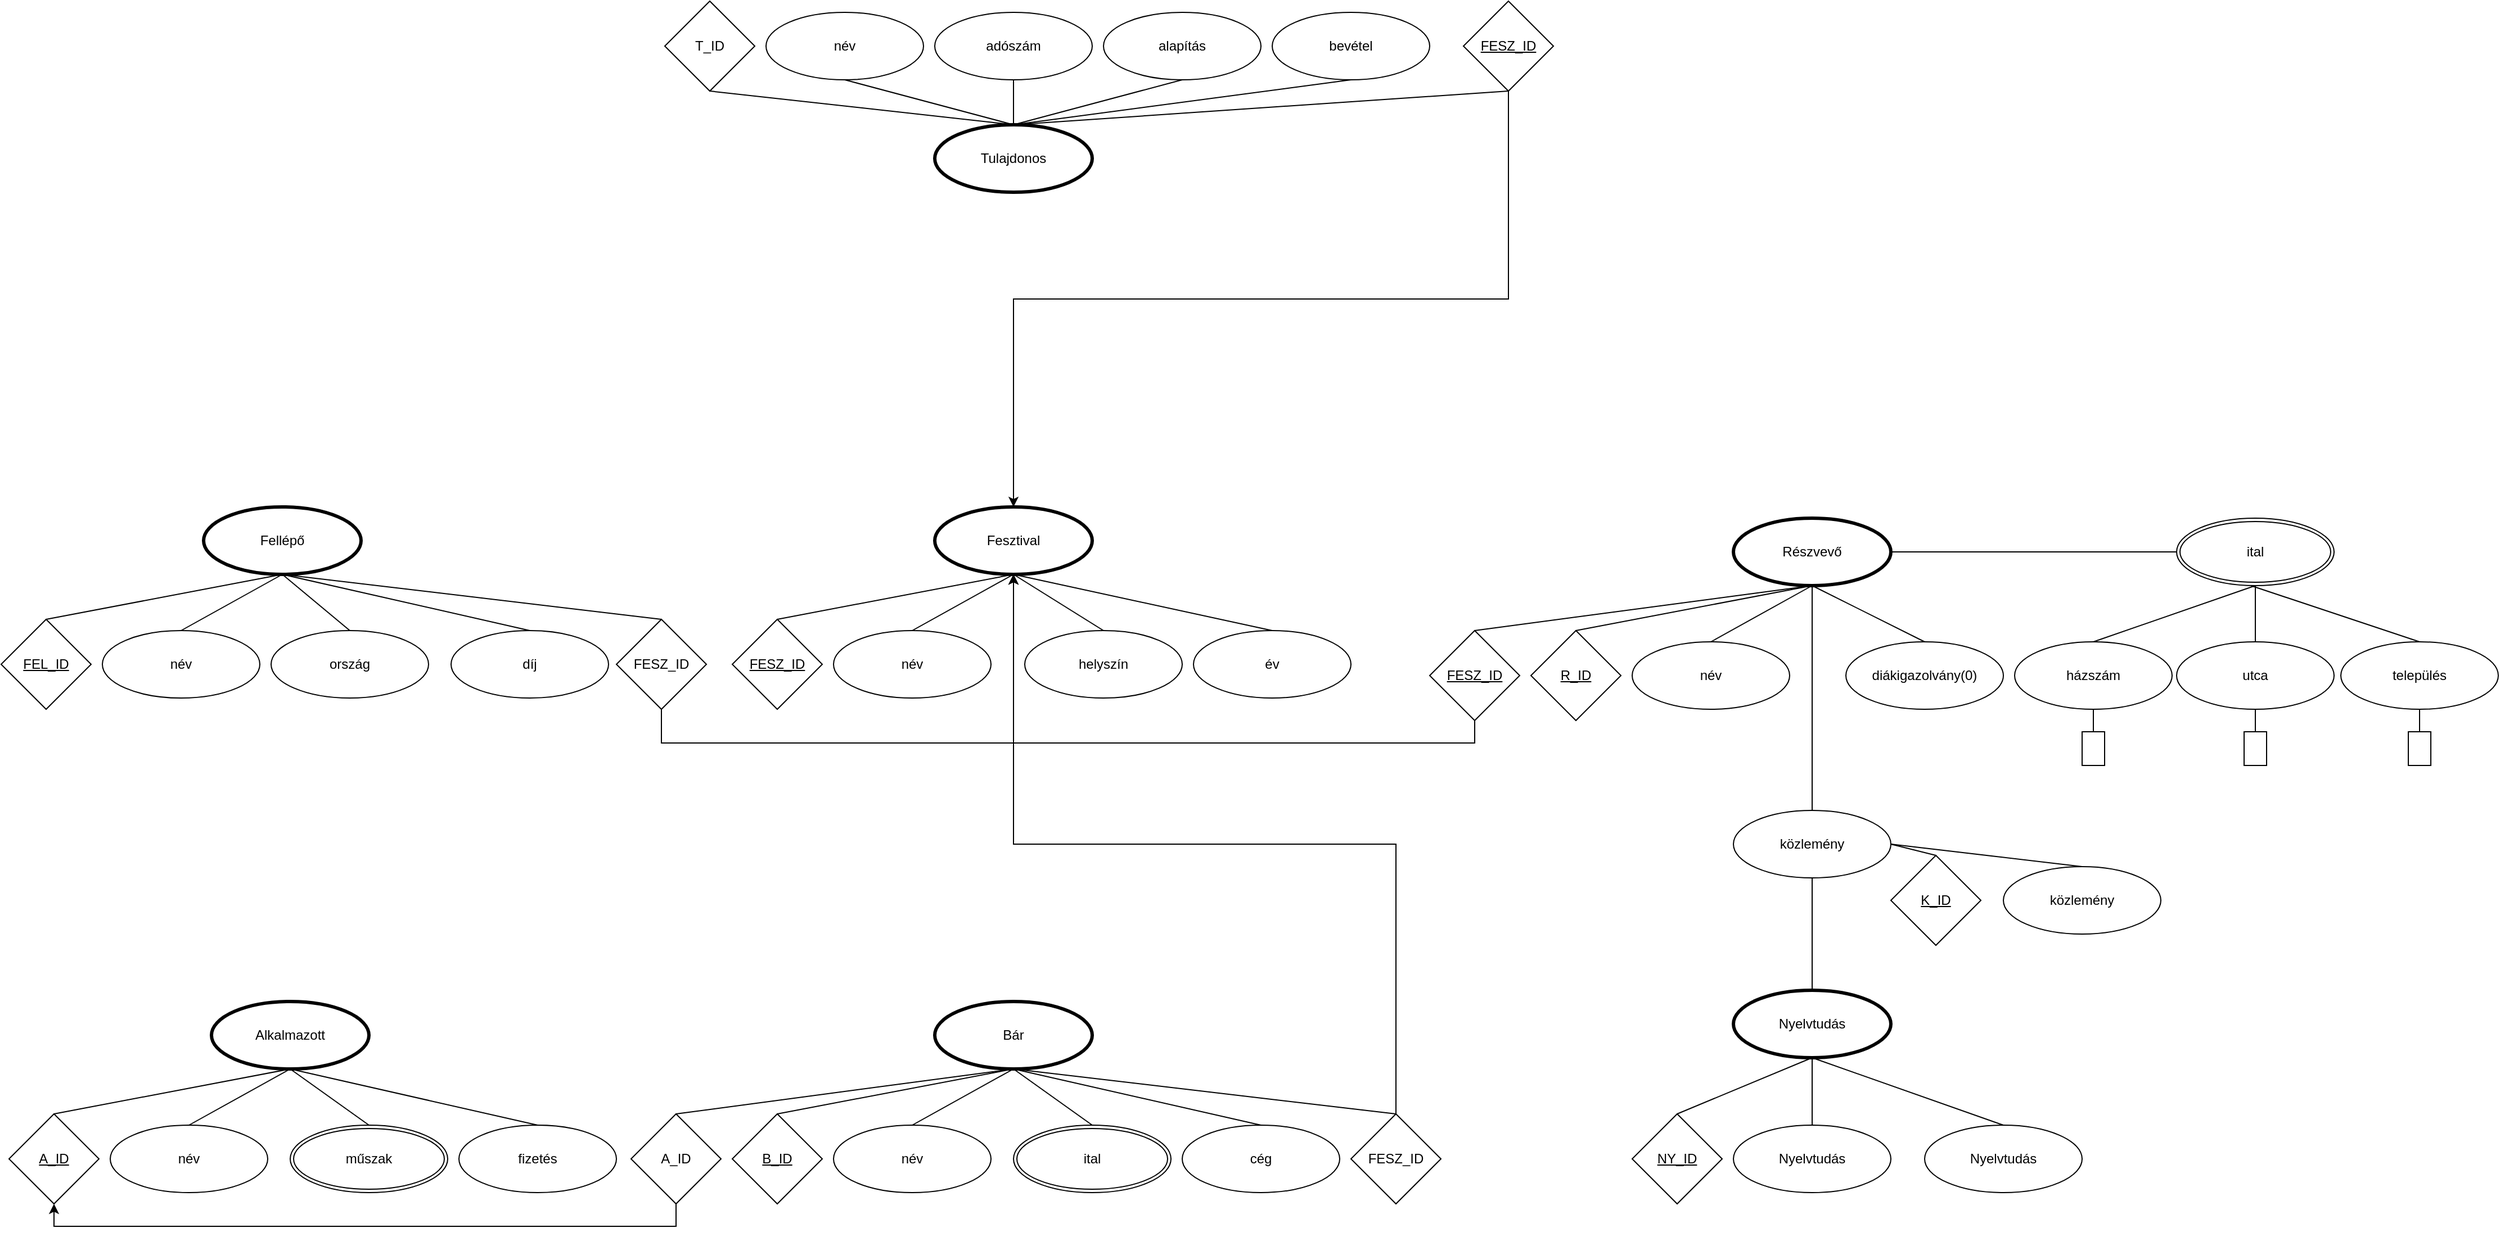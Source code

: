 <mxfile version="22.0.4" type="device">
  <diagram name="1 oldal" id="oMOHTNiDXLZ4Tq5TGuen">
    <mxGraphModel dx="1752" dy="1679" grid="1" gridSize="10" guides="1" tooltips="1" connect="1" arrows="1" fold="1" page="1" pageScale="1" pageWidth="827" pageHeight="1169" math="0" shadow="0">
      <root>
        <mxCell id="0" />
        <mxCell id="1" parent="0" />
        <mxCell id="49Yj8wFPE6s808hMDjLJ-2" value="Fesztival" style="ellipse;whiteSpace=wrap;html=1;perimeterSpacing=0;strokeWidth=3;" vertex="1" parent="1">
          <mxGeometry x="410" y="300" width="140" height="60" as="geometry" />
        </mxCell>
        <mxCell id="49Yj8wFPE6s808hMDjLJ-4" value="" style="endArrow=none;html=1;rounded=0;exitX=0.5;exitY=0;exitDx=0;exitDy=0;entryX=0.5;entryY=1;entryDx=0;entryDy=0;" edge="1" parent="1" source="49Yj8wFPE6s808hMDjLJ-15" target="49Yj8wFPE6s808hMDjLJ-2">
          <mxGeometry width="50" height="50" relative="1" as="geometry">
            <mxPoint x="270" y="400" as="sourcePoint" />
            <mxPoint x="510" y="560" as="targetPoint" />
          </mxGeometry>
        </mxCell>
        <mxCell id="49Yj8wFPE6s808hMDjLJ-6" value="" style="endArrow=none;html=1;rounded=0;exitX=0.5;exitY=0;exitDx=0;exitDy=0;entryX=0.5;entryY=1;entryDx=0;entryDy=0;" edge="1" parent="1" source="49Yj8wFPE6s808hMDjLJ-16" target="49Yj8wFPE6s808hMDjLJ-2">
          <mxGeometry width="50" height="50" relative="1" as="geometry">
            <mxPoint x="400" y="400" as="sourcePoint" />
            <mxPoint x="510" y="560" as="targetPoint" />
          </mxGeometry>
        </mxCell>
        <mxCell id="49Yj8wFPE6s808hMDjLJ-9" value="" style="endArrow=none;html=1;rounded=0;exitX=0.5;exitY=0;exitDx=0;exitDy=0;entryX=0.5;entryY=1;entryDx=0;entryDy=0;" edge="1" parent="1" source="49Yj8wFPE6s808hMDjLJ-17" target="49Yj8wFPE6s808hMDjLJ-2">
          <mxGeometry width="50" height="50" relative="1" as="geometry">
            <mxPoint x="530" y="400" as="sourcePoint" />
            <mxPoint x="510" y="560" as="targetPoint" />
          </mxGeometry>
        </mxCell>
        <mxCell id="49Yj8wFPE6s808hMDjLJ-11" value="" style="endArrow=none;html=1;rounded=0;exitX=0.5;exitY=0;exitDx=0;exitDy=0;entryX=0.5;entryY=1;entryDx=0;entryDy=0;" edge="1" parent="1" source="49Yj8wFPE6s808hMDjLJ-18" target="49Yj8wFPE6s808hMDjLJ-2">
          <mxGeometry width="50" height="50" relative="1" as="geometry">
            <mxPoint x="660" y="400" as="sourcePoint" />
            <mxPoint x="510" y="560" as="targetPoint" />
          </mxGeometry>
        </mxCell>
        <mxCell id="49Yj8wFPE6s808hMDjLJ-15" value="&lt;u&gt;FESZ_ID&lt;/u&gt;" style="rhombus;whiteSpace=wrap;html=1;" vertex="1" parent="1">
          <mxGeometry x="230" y="400" width="80" height="80" as="geometry" />
        </mxCell>
        <mxCell id="49Yj8wFPE6s808hMDjLJ-16" value="név" style="ellipse;whiteSpace=wrap;html=1;" vertex="1" parent="1">
          <mxGeometry x="320" y="410" width="140" height="60" as="geometry" />
        </mxCell>
        <mxCell id="49Yj8wFPE6s808hMDjLJ-17" value="helyszín" style="ellipse;whiteSpace=wrap;html=1;" vertex="1" parent="1">
          <mxGeometry x="490" y="410" width="140" height="60" as="geometry" />
        </mxCell>
        <mxCell id="49Yj8wFPE6s808hMDjLJ-18" value="év" style="ellipse;whiteSpace=wrap;html=1;" vertex="1" parent="1">
          <mxGeometry x="640" y="410" width="140" height="60" as="geometry" />
        </mxCell>
        <mxCell id="49Yj8wFPE6s808hMDjLJ-19" value="Fellépő" style="ellipse;whiteSpace=wrap;html=1;strokeWidth=3;" vertex="1" parent="1">
          <mxGeometry x="-240" y="300" width="140" height="60" as="geometry" />
        </mxCell>
        <mxCell id="49Yj8wFPE6s808hMDjLJ-20" value="" style="endArrow=none;html=1;rounded=0;exitX=0.5;exitY=0;exitDx=0;exitDy=0;entryX=0.5;entryY=1;entryDx=0;entryDy=0;" edge="1" parent="1" source="49Yj8wFPE6s808hMDjLJ-24" target="49Yj8wFPE6s808hMDjLJ-19">
          <mxGeometry width="50" height="50" relative="1" as="geometry">
            <mxPoint x="-380" y="400" as="sourcePoint" />
            <mxPoint x="-140" y="560" as="targetPoint" />
          </mxGeometry>
        </mxCell>
        <mxCell id="49Yj8wFPE6s808hMDjLJ-21" value="" style="endArrow=none;html=1;rounded=0;exitX=0.5;exitY=0;exitDx=0;exitDy=0;entryX=0.5;entryY=1;entryDx=0;entryDy=0;" edge="1" parent="1" source="49Yj8wFPE6s808hMDjLJ-25" target="49Yj8wFPE6s808hMDjLJ-19">
          <mxGeometry width="50" height="50" relative="1" as="geometry">
            <mxPoint x="-250" y="400" as="sourcePoint" />
            <mxPoint x="-140" y="560" as="targetPoint" />
          </mxGeometry>
        </mxCell>
        <mxCell id="49Yj8wFPE6s808hMDjLJ-22" value="" style="endArrow=none;html=1;rounded=0;exitX=0.5;exitY=0;exitDx=0;exitDy=0;entryX=0.5;entryY=1;entryDx=0;entryDy=0;" edge="1" parent="1" source="49Yj8wFPE6s808hMDjLJ-26" target="49Yj8wFPE6s808hMDjLJ-19">
          <mxGeometry width="50" height="50" relative="1" as="geometry">
            <mxPoint x="-120" y="400" as="sourcePoint" />
            <mxPoint x="-140" y="560" as="targetPoint" />
          </mxGeometry>
        </mxCell>
        <mxCell id="49Yj8wFPE6s808hMDjLJ-23" value="" style="endArrow=none;html=1;rounded=0;exitX=0.5;exitY=0;exitDx=0;exitDy=0;entryX=0.5;entryY=1;entryDx=0;entryDy=0;" edge="1" parent="1" source="49Yj8wFPE6s808hMDjLJ-27" target="49Yj8wFPE6s808hMDjLJ-19">
          <mxGeometry width="50" height="50" relative="1" as="geometry">
            <mxPoint x="10" y="400" as="sourcePoint" />
            <mxPoint x="-140" y="560" as="targetPoint" />
          </mxGeometry>
        </mxCell>
        <mxCell id="49Yj8wFPE6s808hMDjLJ-24" value="&lt;u&gt;FEL_ID&lt;/u&gt;" style="rhombus;whiteSpace=wrap;html=1;" vertex="1" parent="1">
          <mxGeometry x="-420" y="400" width="80" height="80" as="geometry" />
        </mxCell>
        <mxCell id="49Yj8wFPE6s808hMDjLJ-25" value="név" style="ellipse;whiteSpace=wrap;html=1;" vertex="1" parent="1">
          <mxGeometry x="-330" y="410" width="140" height="60" as="geometry" />
        </mxCell>
        <mxCell id="49Yj8wFPE6s808hMDjLJ-26" value="ország" style="ellipse;whiteSpace=wrap;html=1;" vertex="1" parent="1">
          <mxGeometry x="-180" y="410" width="140" height="60" as="geometry" />
        </mxCell>
        <mxCell id="49Yj8wFPE6s808hMDjLJ-27" value="díj" style="ellipse;whiteSpace=wrap;html=1;" vertex="1" parent="1">
          <mxGeometry x="-20" y="410" width="140" height="60" as="geometry" />
        </mxCell>
        <mxCell id="49Yj8wFPE6s808hMDjLJ-44" style="edgeStyle=orthogonalEdgeStyle;rounded=0;orthogonalLoop=1;jettySize=auto;html=1;exitX=0.5;exitY=0;exitDx=0;exitDy=0;entryX=0.5;entryY=1;entryDx=0;entryDy=0;endArrow=none;endFill=0;" edge="1" parent="1" source="49Yj8wFPE6s808hMDjLJ-30" target="49Yj8wFPE6s808hMDjLJ-33">
          <mxGeometry relative="1" as="geometry" />
        </mxCell>
        <mxCell id="49Yj8wFPE6s808hMDjLJ-30" value="Tulajdonos" style="ellipse;whiteSpace=wrap;html=1;strokeWidth=3;" vertex="1" parent="1">
          <mxGeometry x="410" y="-40" width="140" height="60" as="geometry" />
        </mxCell>
        <mxCell id="49Yj8wFPE6s808hMDjLJ-31" value="T_ID" style="rhombus;whiteSpace=wrap;html=1;" vertex="1" parent="1">
          <mxGeometry x="170" y="-150" width="80" height="80" as="geometry" />
        </mxCell>
        <mxCell id="49Yj8wFPE6s808hMDjLJ-32" value="név" style="ellipse;whiteSpace=wrap;html=1;" vertex="1" parent="1">
          <mxGeometry x="260" y="-140" width="140" height="60" as="geometry" />
        </mxCell>
        <mxCell id="49Yj8wFPE6s808hMDjLJ-43" style="edgeStyle=orthogonalEdgeStyle;rounded=0;orthogonalLoop=1;jettySize=auto;html=1;exitX=0.5;exitY=1;exitDx=0;exitDy=0;entryX=0.5;entryY=0;entryDx=0;entryDy=0;strokeColor=none;" edge="1" parent="1" source="49Yj8wFPE6s808hMDjLJ-33" target="49Yj8wFPE6s808hMDjLJ-30">
          <mxGeometry relative="1" as="geometry" />
        </mxCell>
        <mxCell id="49Yj8wFPE6s808hMDjLJ-33" value="adószám" style="ellipse;whiteSpace=wrap;html=1;" vertex="1" parent="1">
          <mxGeometry x="410" y="-140" width="140" height="60" as="geometry" />
        </mxCell>
        <mxCell id="49Yj8wFPE6s808hMDjLJ-34" value="alapítás" style="ellipse;whiteSpace=wrap;html=1;" vertex="1" parent="1">
          <mxGeometry x="560" y="-140" width="140" height="60" as="geometry" />
        </mxCell>
        <mxCell id="49Yj8wFPE6s808hMDjLJ-35" value="bevétel" style="ellipse;whiteSpace=wrap;html=1;" vertex="1" parent="1">
          <mxGeometry x="710" y="-140" width="140" height="60" as="geometry" />
        </mxCell>
        <mxCell id="49Yj8wFPE6s808hMDjLJ-36" value="" style="endArrow=none;html=1;rounded=0;exitX=0.5;exitY=0;exitDx=0;exitDy=0;entryX=0.5;entryY=1;entryDx=0;entryDy=0;" edge="1" parent="1" source="49Yj8wFPE6s808hMDjLJ-30" target="49Yj8wFPE6s808hMDjLJ-31">
          <mxGeometry width="50" height="50" relative="1" as="geometry">
            <mxPoint x="460" y="350" as="sourcePoint" />
            <mxPoint x="510" y="300" as="targetPoint" />
          </mxGeometry>
        </mxCell>
        <mxCell id="49Yj8wFPE6s808hMDjLJ-46" value="" style="endArrow=none;html=1;rounded=0;exitX=0.5;exitY=1;exitDx=0;exitDy=0;" edge="1" parent="1" source="49Yj8wFPE6s808hMDjLJ-32">
          <mxGeometry width="50" height="50" relative="1" as="geometry">
            <mxPoint x="460" y="350" as="sourcePoint" />
            <mxPoint x="480" y="-40" as="targetPoint" />
          </mxGeometry>
        </mxCell>
        <mxCell id="49Yj8wFPE6s808hMDjLJ-47" value="" style="endArrow=none;html=1;rounded=0;exitX=0.5;exitY=1;exitDx=0;exitDy=0;" edge="1" parent="1" source="49Yj8wFPE6s808hMDjLJ-34">
          <mxGeometry width="50" height="50" relative="1" as="geometry">
            <mxPoint x="460" y="350" as="sourcePoint" />
            <mxPoint x="480" y="-40" as="targetPoint" />
          </mxGeometry>
        </mxCell>
        <mxCell id="49Yj8wFPE6s808hMDjLJ-48" value="" style="endArrow=none;html=1;rounded=0;exitX=0.5;exitY=1;exitDx=0;exitDy=0;entryX=0.5;entryY=0;entryDx=0;entryDy=0;" edge="1" parent="1" source="49Yj8wFPE6s808hMDjLJ-35" target="49Yj8wFPE6s808hMDjLJ-30">
          <mxGeometry width="50" height="50" relative="1" as="geometry">
            <mxPoint x="460" y="350" as="sourcePoint" />
            <mxPoint x="510" y="300" as="targetPoint" />
          </mxGeometry>
        </mxCell>
        <mxCell id="49Yj8wFPE6s808hMDjLJ-49" value="Bár" style="ellipse;whiteSpace=wrap;html=1;strokeWidth=3;" vertex="1" parent="1">
          <mxGeometry x="410" y="740" width="140" height="60" as="geometry" />
        </mxCell>
        <mxCell id="49Yj8wFPE6s808hMDjLJ-50" value="" style="endArrow=none;html=1;rounded=0;exitX=0.5;exitY=0;exitDx=0;exitDy=0;entryX=0.5;entryY=1;entryDx=0;entryDy=0;" edge="1" parent="1" source="49Yj8wFPE6s808hMDjLJ-54" target="49Yj8wFPE6s808hMDjLJ-49">
          <mxGeometry width="50" height="50" relative="1" as="geometry">
            <mxPoint x="270" y="840" as="sourcePoint" />
            <mxPoint x="510" y="1000" as="targetPoint" />
          </mxGeometry>
        </mxCell>
        <mxCell id="49Yj8wFPE6s808hMDjLJ-51" value="" style="endArrow=none;html=1;rounded=0;exitX=0.5;exitY=0;exitDx=0;exitDy=0;entryX=0.5;entryY=1;entryDx=0;entryDy=0;" edge="1" parent="1" source="49Yj8wFPE6s808hMDjLJ-55" target="49Yj8wFPE6s808hMDjLJ-49">
          <mxGeometry width="50" height="50" relative="1" as="geometry">
            <mxPoint x="400" y="840" as="sourcePoint" />
            <mxPoint x="510" y="1000" as="targetPoint" />
          </mxGeometry>
        </mxCell>
        <mxCell id="49Yj8wFPE6s808hMDjLJ-52" value="" style="endArrow=none;html=1;rounded=0;exitX=0.5;exitY=0;exitDx=0;exitDy=0;entryX=0.5;entryY=1;entryDx=0;entryDy=0;" edge="1" parent="1" source="49Yj8wFPE6s808hMDjLJ-58" target="49Yj8wFPE6s808hMDjLJ-49">
          <mxGeometry width="50" height="50" relative="1" as="geometry">
            <mxPoint x="540" y="850" as="sourcePoint" />
            <mxPoint x="510" y="1000" as="targetPoint" />
          </mxGeometry>
        </mxCell>
        <mxCell id="49Yj8wFPE6s808hMDjLJ-53" value="" style="endArrow=none;html=1;rounded=0;exitX=0.5;exitY=0;exitDx=0;exitDy=0;entryX=0.5;entryY=1;entryDx=0;entryDy=0;" edge="1" parent="1" source="49Yj8wFPE6s808hMDjLJ-57" target="49Yj8wFPE6s808hMDjLJ-49">
          <mxGeometry width="50" height="50" relative="1" as="geometry">
            <mxPoint x="660" y="840" as="sourcePoint" />
            <mxPoint x="510" y="1000" as="targetPoint" />
          </mxGeometry>
        </mxCell>
        <mxCell id="49Yj8wFPE6s808hMDjLJ-54" value="&lt;u&gt;B_ID&lt;/u&gt;" style="rhombus;whiteSpace=wrap;html=1;" vertex="1" parent="1">
          <mxGeometry x="230" y="840" width="80" height="80" as="geometry" />
        </mxCell>
        <mxCell id="49Yj8wFPE6s808hMDjLJ-55" value="név" style="ellipse;whiteSpace=wrap;html=1;" vertex="1" parent="1">
          <mxGeometry x="320" y="850" width="140" height="60" as="geometry" />
        </mxCell>
        <mxCell id="49Yj8wFPE6s808hMDjLJ-57" value="cég" style="ellipse;whiteSpace=wrap;html=1;" vertex="1" parent="1">
          <mxGeometry x="630" y="850" width="140" height="60" as="geometry" />
        </mxCell>
        <mxCell id="49Yj8wFPE6s808hMDjLJ-58" value="ital" style="ellipse;shape=doubleEllipse;margin=3;whiteSpace=wrap;html=1;align=center;" vertex="1" parent="1">
          <mxGeometry x="480" y="850" width="140" height="60" as="geometry" />
        </mxCell>
        <mxCell id="49Yj8wFPE6s808hMDjLJ-59" value="Alkalmazott" style="ellipse;whiteSpace=wrap;html=1;strokeWidth=3;" vertex="1" parent="1">
          <mxGeometry x="-233" y="740" width="140" height="60" as="geometry" />
        </mxCell>
        <mxCell id="49Yj8wFPE6s808hMDjLJ-60" value="" style="endArrow=none;html=1;rounded=0;exitX=0.5;exitY=0;exitDx=0;exitDy=0;entryX=0.5;entryY=1;entryDx=0;entryDy=0;" edge="1" parent="1" source="49Yj8wFPE6s808hMDjLJ-64" target="49Yj8wFPE6s808hMDjLJ-59">
          <mxGeometry width="50" height="50" relative="1" as="geometry">
            <mxPoint x="-373" y="840" as="sourcePoint" />
            <mxPoint x="-133" y="1000" as="targetPoint" />
          </mxGeometry>
        </mxCell>
        <mxCell id="49Yj8wFPE6s808hMDjLJ-61" value="" style="endArrow=none;html=1;rounded=0;exitX=0.5;exitY=0;exitDx=0;exitDy=0;entryX=0.5;entryY=1;entryDx=0;entryDy=0;" edge="1" parent="1" source="49Yj8wFPE6s808hMDjLJ-65" target="49Yj8wFPE6s808hMDjLJ-59">
          <mxGeometry width="50" height="50" relative="1" as="geometry">
            <mxPoint x="-243" y="840" as="sourcePoint" />
            <mxPoint x="-133" y="1000" as="targetPoint" />
          </mxGeometry>
        </mxCell>
        <mxCell id="49Yj8wFPE6s808hMDjLJ-62" value="" style="endArrow=none;html=1;rounded=0;exitX=0.5;exitY=0;exitDx=0;exitDy=0;entryX=0.5;entryY=1;entryDx=0;entryDy=0;" edge="1" parent="1" source="49Yj8wFPE6s808hMDjLJ-67" target="49Yj8wFPE6s808hMDjLJ-59">
          <mxGeometry width="50" height="50" relative="1" as="geometry">
            <mxPoint x="-103" y="850" as="sourcePoint" />
            <mxPoint x="-133" y="1000" as="targetPoint" />
          </mxGeometry>
        </mxCell>
        <mxCell id="49Yj8wFPE6s808hMDjLJ-63" value="" style="endArrow=none;html=1;rounded=0;exitX=0.5;exitY=0;exitDx=0;exitDy=0;entryX=0.5;entryY=1;entryDx=0;entryDy=0;" edge="1" parent="1" source="49Yj8wFPE6s808hMDjLJ-66" target="49Yj8wFPE6s808hMDjLJ-59">
          <mxGeometry width="50" height="50" relative="1" as="geometry">
            <mxPoint x="17" y="840" as="sourcePoint" />
            <mxPoint x="-133" y="1000" as="targetPoint" />
          </mxGeometry>
        </mxCell>
        <mxCell id="49Yj8wFPE6s808hMDjLJ-64" value="&lt;u&gt;A_ID&lt;/u&gt;" style="rhombus;whiteSpace=wrap;html=1;" vertex="1" parent="1">
          <mxGeometry x="-413" y="840" width="80" height="80" as="geometry" />
        </mxCell>
        <mxCell id="49Yj8wFPE6s808hMDjLJ-65" value="név" style="ellipse;whiteSpace=wrap;html=1;" vertex="1" parent="1">
          <mxGeometry x="-323" y="850" width="140" height="60" as="geometry" />
        </mxCell>
        <mxCell id="49Yj8wFPE6s808hMDjLJ-66" value="fizetés" style="ellipse;whiteSpace=wrap;html=1;" vertex="1" parent="1">
          <mxGeometry x="-13" y="850" width="140" height="60" as="geometry" />
        </mxCell>
        <mxCell id="49Yj8wFPE6s808hMDjLJ-67" value="műszak" style="ellipse;shape=doubleEllipse;margin=3;whiteSpace=wrap;html=1;align=center;" vertex="1" parent="1">
          <mxGeometry x="-163" y="850" width="140" height="60" as="geometry" />
        </mxCell>
        <mxCell id="49Yj8wFPE6s808hMDjLJ-68" value="Részvevő" style="ellipse;whiteSpace=wrap;html=1;strokeWidth=3;" vertex="1" parent="1">
          <mxGeometry x="1120" y="310" width="140" height="60" as="geometry" />
        </mxCell>
        <mxCell id="49Yj8wFPE6s808hMDjLJ-69" value="" style="endArrow=none;html=1;rounded=0;exitX=0.5;exitY=0;exitDx=0;exitDy=0;entryX=0.5;entryY=1;entryDx=0;entryDy=0;" edge="1" parent="1" source="49Yj8wFPE6s808hMDjLJ-73" target="49Yj8wFPE6s808hMDjLJ-68">
          <mxGeometry width="50" height="50" relative="1" as="geometry">
            <mxPoint x="980" y="410" as="sourcePoint" />
            <mxPoint x="1220" y="570" as="targetPoint" />
          </mxGeometry>
        </mxCell>
        <mxCell id="49Yj8wFPE6s808hMDjLJ-70" value="" style="endArrow=none;html=1;rounded=0;exitX=0.5;exitY=0;exitDx=0;exitDy=0;entryX=0.5;entryY=1;entryDx=0;entryDy=0;" edge="1" parent="1" source="49Yj8wFPE6s808hMDjLJ-74" target="49Yj8wFPE6s808hMDjLJ-68">
          <mxGeometry width="50" height="50" relative="1" as="geometry">
            <mxPoint x="1110" y="410" as="sourcePoint" />
            <mxPoint x="1220" y="570" as="targetPoint" />
          </mxGeometry>
        </mxCell>
        <mxCell id="49Yj8wFPE6s808hMDjLJ-71" value="" style="endArrow=none;html=1;rounded=0;exitX=0.5;exitY=0;exitDx=0;exitDy=0;entryX=0.5;entryY=1;entryDx=0;entryDy=0;" edge="1" parent="1" source="49Yj8wFPE6s808hMDjLJ-75" target="49Yj8wFPE6s808hMDjLJ-68">
          <mxGeometry width="50" height="50" relative="1" as="geometry">
            <mxPoint x="1240" y="410" as="sourcePoint" />
            <mxPoint x="1220" y="570" as="targetPoint" />
          </mxGeometry>
        </mxCell>
        <mxCell id="49Yj8wFPE6s808hMDjLJ-72" value="" style="endArrow=none;html=1;rounded=0;exitX=0;exitY=0.5;exitDx=0;exitDy=0;entryX=1;entryY=0.5;entryDx=0;entryDy=0;" edge="1" parent="1" target="49Yj8wFPE6s808hMDjLJ-68">
          <mxGeometry width="50" height="50" relative="1" as="geometry">
            <mxPoint x="1514" y="340" as="sourcePoint" />
            <mxPoint x="1220" y="570" as="targetPoint" />
          </mxGeometry>
        </mxCell>
        <mxCell id="49Yj8wFPE6s808hMDjLJ-73" value="&lt;u&gt;R_ID&lt;/u&gt;" style="rhombus;whiteSpace=wrap;html=1;" vertex="1" parent="1">
          <mxGeometry x="940" y="410" width="80" height="80" as="geometry" />
        </mxCell>
        <mxCell id="49Yj8wFPE6s808hMDjLJ-74" value="név" style="ellipse;whiteSpace=wrap;html=1;" vertex="1" parent="1">
          <mxGeometry x="1030" y="420" width="140" height="60" as="geometry" />
        </mxCell>
        <mxCell id="49Yj8wFPE6s808hMDjLJ-75" value="diákigazolvány(0)" style="ellipse;whiteSpace=wrap;html=1;" vertex="1" parent="1">
          <mxGeometry x="1220" y="420" width="140" height="60" as="geometry" />
        </mxCell>
        <mxCell id="49Yj8wFPE6s808hMDjLJ-77" value="település" style="ellipse;whiteSpace=wrap;html=1;" vertex="1" parent="1">
          <mxGeometry x="1660" y="420" width="140" height="60" as="geometry" />
        </mxCell>
        <mxCell id="49Yj8wFPE6s808hMDjLJ-78" value="utca" style="ellipse;whiteSpace=wrap;html=1;" vertex="1" parent="1">
          <mxGeometry x="1514" y="420" width="140" height="60" as="geometry" />
        </mxCell>
        <mxCell id="49Yj8wFPE6s808hMDjLJ-79" value="házszám" style="ellipse;whiteSpace=wrap;html=1;" vertex="1" parent="1">
          <mxGeometry x="1370" y="420" width="140" height="60" as="geometry" />
        </mxCell>
        <mxCell id="49Yj8wFPE6s808hMDjLJ-80" value="" style="endArrow=none;html=1;rounded=0;exitX=0.5;exitY=0;exitDx=0;exitDy=0;" edge="1" parent="1" source="49Yj8wFPE6s808hMDjLJ-77">
          <mxGeometry width="50" height="50" relative="1" as="geometry">
            <mxPoint x="980" y="490" as="sourcePoint" />
            <mxPoint x="1580" y="370" as="targetPoint" />
          </mxGeometry>
        </mxCell>
        <mxCell id="49Yj8wFPE6s808hMDjLJ-81" value="" style="endArrow=none;html=1;rounded=0;entryX=0.5;entryY=0;entryDx=0;entryDy=0;exitX=0.5;exitY=1;exitDx=0;exitDy=0;" edge="1" parent="1" target="49Yj8wFPE6s808hMDjLJ-78">
          <mxGeometry width="50" height="50" relative="1" as="geometry">
            <mxPoint x="1584" y="370" as="sourcePoint" />
            <mxPoint x="1030" y="440" as="targetPoint" />
          </mxGeometry>
        </mxCell>
        <mxCell id="49Yj8wFPE6s808hMDjLJ-82" value="" style="endArrow=none;html=1;rounded=0;exitX=0.5;exitY=1;exitDx=0;exitDy=0;entryX=0.5;entryY=0;entryDx=0;entryDy=0;" edge="1" parent="1" target="49Yj8wFPE6s808hMDjLJ-79">
          <mxGeometry width="50" height="50" relative="1" as="geometry">
            <mxPoint x="1584" y="370" as="sourcePoint" />
            <mxPoint x="1030" y="440" as="targetPoint" />
          </mxGeometry>
        </mxCell>
        <mxCell id="49Yj8wFPE6s808hMDjLJ-83" value="" style="rounded=0;whiteSpace=wrap;html=1;" vertex="1" parent="1">
          <mxGeometry x="1430" y="500" width="20" height="30" as="geometry" />
        </mxCell>
        <mxCell id="49Yj8wFPE6s808hMDjLJ-84" value="" style="rounded=0;whiteSpace=wrap;html=1;" vertex="1" parent="1">
          <mxGeometry x="1574" y="500" width="20" height="30" as="geometry" />
        </mxCell>
        <mxCell id="49Yj8wFPE6s808hMDjLJ-85" value="" style="rounded=0;whiteSpace=wrap;html=1;" vertex="1" parent="1">
          <mxGeometry x="1720" y="500" width="20" height="30" as="geometry" />
        </mxCell>
        <mxCell id="49Yj8wFPE6s808hMDjLJ-87" value="" style="endArrow=none;html=1;rounded=0;exitX=0.5;exitY=1;exitDx=0;exitDy=0;entryX=0.5;entryY=0;entryDx=0;entryDy=0;" edge="1" parent="1" source="49Yj8wFPE6s808hMDjLJ-78" target="49Yj8wFPE6s808hMDjLJ-84">
          <mxGeometry width="50" height="50" relative="1" as="geometry">
            <mxPoint x="1450" y="470" as="sourcePoint" />
            <mxPoint x="1450" y="490" as="targetPoint" />
          </mxGeometry>
        </mxCell>
        <mxCell id="49Yj8wFPE6s808hMDjLJ-88" value="" style="endArrow=none;html=1;rounded=0;exitX=0.5;exitY=1;exitDx=0;exitDy=0;entryX=0.5;entryY=0;entryDx=0;entryDy=0;" edge="1" parent="1" source="49Yj8wFPE6s808hMDjLJ-77" target="49Yj8wFPE6s808hMDjLJ-85">
          <mxGeometry width="50" height="50" relative="1" as="geometry">
            <mxPoint x="1460" y="480" as="sourcePoint" />
            <mxPoint x="1460" y="500" as="targetPoint" />
          </mxGeometry>
        </mxCell>
        <mxCell id="49Yj8wFPE6s808hMDjLJ-93" value="" style="endArrow=none;html=1;rounded=0;exitX=0.5;exitY=0;exitDx=0;exitDy=0;entryX=0.5;entryY=1;entryDx=0;entryDy=0;" edge="1" parent="1" source="49Yj8wFPE6s808hMDjLJ-83" target="49Yj8wFPE6s808hMDjLJ-79">
          <mxGeometry width="50" height="50" relative="1" as="geometry">
            <mxPoint x="980" y="350" as="sourcePoint" />
            <mxPoint x="1030" y="300" as="targetPoint" />
          </mxGeometry>
        </mxCell>
        <mxCell id="49Yj8wFPE6s808hMDjLJ-96" style="edgeStyle=orthogonalEdgeStyle;rounded=0;orthogonalLoop=1;jettySize=auto;html=1;exitX=0.5;exitY=1;exitDx=0;exitDy=0;" edge="1" parent="1" source="49Yj8wFPE6s808hMDjLJ-95">
          <mxGeometry relative="1" as="geometry">
            <mxPoint x="480" y="360" as="targetPoint" />
            <Array as="points">
              <mxPoint x="167" y="510" />
              <mxPoint x="480" y="510" />
            </Array>
          </mxGeometry>
        </mxCell>
        <mxCell id="49Yj8wFPE6s808hMDjLJ-95" value="FESZ_ID" style="rhombus;whiteSpace=wrap;html=1;" vertex="1" parent="1">
          <mxGeometry x="127" y="400" width="80" height="80" as="geometry" />
        </mxCell>
        <mxCell id="49Yj8wFPE6s808hMDjLJ-97" value="" style="endArrow=none;html=1;rounded=0;exitX=0.5;exitY=0;exitDx=0;exitDy=0;entryX=0.5;entryY=1;entryDx=0;entryDy=0;" edge="1" parent="1" source="49Yj8wFPE6s808hMDjLJ-95" target="49Yj8wFPE6s808hMDjLJ-19">
          <mxGeometry width="50" height="50" relative="1" as="geometry">
            <mxPoint x="10" y="780" as="sourcePoint" />
            <mxPoint x="60" y="730" as="targetPoint" />
          </mxGeometry>
        </mxCell>
        <mxCell id="49Yj8wFPE6s808hMDjLJ-99" style="edgeStyle=orthogonalEdgeStyle;rounded=0;orthogonalLoop=1;jettySize=auto;html=1;exitX=0.5;exitY=1;exitDx=0;exitDy=0;" edge="1" parent="1" source="49Yj8wFPE6s808hMDjLJ-98" target="49Yj8wFPE6s808hMDjLJ-2">
          <mxGeometry relative="1" as="geometry" />
        </mxCell>
        <mxCell id="49Yj8wFPE6s808hMDjLJ-98" value="&lt;u&gt;FESZ_ID&lt;/u&gt;" style="rhombus;whiteSpace=wrap;html=1;" vertex="1" parent="1">
          <mxGeometry x="850" y="410" width="80" height="80" as="geometry" />
        </mxCell>
        <mxCell id="49Yj8wFPE6s808hMDjLJ-100" value="" style="endArrow=none;html=1;rounded=0;exitX=0.5;exitY=0;exitDx=0;exitDy=0;entryX=0.5;entryY=1;entryDx=0;entryDy=0;" edge="1" parent="1" source="49Yj8wFPE6s808hMDjLJ-98" target="49Yj8wFPE6s808hMDjLJ-68">
          <mxGeometry width="50" height="50" relative="1" as="geometry">
            <mxPoint x="1090" y="350" as="sourcePoint" />
            <mxPoint x="1140" y="300" as="targetPoint" />
          </mxGeometry>
        </mxCell>
        <mxCell id="49Yj8wFPE6s808hMDjLJ-104" value="ital" style="ellipse;shape=doubleEllipse;margin=3;whiteSpace=wrap;html=1;align=center;" vertex="1" parent="1">
          <mxGeometry x="1514" y="310" width="140" height="60" as="geometry" />
        </mxCell>
        <mxCell id="49Yj8wFPE6s808hMDjLJ-107" style="edgeStyle=orthogonalEdgeStyle;rounded=0;orthogonalLoop=1;jettySize=auto;html=1;exitX=0.5;exitY=0;exitDx=0;exitDy=0;entryX=0.5;entryY=1;entryDx=0;entryDy=0;" edge="1" parent="1" source="49Yj8wFPE6s808hMDjLJ-106" target="49Yj8wFPE6s808hMDjLJ-2">
          <mxGeometry relative="1" as="geometry" />
        </mxCell>
        <mxCell id="49Yj8wFPE6s808hMDjLJ-106" value="FESZ_ID" style="rhombus;whiteSpace=wrap;html=1;" vertex="1" parent="1">
          <mxGeometry x="780" y="840" width="80" height="80" as="geometry" />
        </mxCell>
        <mxCell id="49Yj8wFPE6s808hMDjLJ-108" value="" style="endArrow=none;html=1;rounded=0;exitX=0.5;exitY=0;exitDx=0;exitDy=0;entryX=0.5;entryY=1;entryDx=0;entryDy=0;" edge="1" parent="1" source="49Yj8wFPE6s808hMDjLJ-106" target="49Yj8wFPE6s808hMDjLJ-49">
          <mxGeometry width="50" height="50" relative="1" as="geometry">
            <mxPoint x="310" y="660" as="sourcePoint" />
            <mxPoint x="360" y="610" as="targetPoint" />
          </mxGeometry>
        </mxCell>
        <mxCell id="49Yj8wFPE6s808hMDjLJ-111" style="edgeStyle=orthogonalEdgeStyle;rounded=0;orthogonalLoop=1;jettySize=auto;html=1;exitX=0.5;exitY=1;exitDx=0;exitDy=0;entryX=0.5;entryY=0;entryDx=0;entryDy=0;" edge="1" parent="1" source="49Yj8wFPE6s808hMDjLJ-109" target="49Yj8wFPE6s808hMDjLJ-2">
          <mxGeometry relative="1" as="geometry" />
        </mxCell>
        <mxCell id="49Yj8wFPE6s808hMDjLJ-109" value="&lt;u&gt;FESZ_ID&lt;/u&gt;" style="rhombus;whiteSpace=wrap;html=1;" vertex="1" parent="1">
          <mxGeometry x="880" y="-150" width="80" height="80" as="geometry" />
        </mxCell>
        <mxCell id="49Yj8wFPE6s808hMDjLJ-110" value="" style="endArrow=none;html=1;rounded=0;entryX=0.5;entryY=0;entryDx=0;entryDy=0;" edge="1" parent="1" target="49Yj8wFPE6s808hMDjLJ-30">
          <mxGeometry width="50" height="50" relative="1" as="geometry">
            <mxPoint x="920" y="-70" as="sourcePoint" />
            <mxPoint x="360" y="40" as="targetPoint" />
          </mxGeometry>
        </mxCell>
        <mxCell id="49Yj8wFPE6s808hMDjLJ-120" style="edgeStyle=orthogonalEdgeStyle;rounded=0;orthogonalLoop=1;jettySize=auto;html=1;exitX=0.5;exitY=1;exitDx=0;exitDy=0;entryX=0.5;entryY=1;entryDx=0;entryDy=0;" edge="1" parent="1" source="49Yj8wFPE6s808hMDjLJ-116" target="49Yj8wFPE6s808hMDjLJ-64">
          <mxGeometry relative="1" as="geometry" />
        </mxCell>
        <mxCell id="49Yj8wFPE6s808hMDjLJ-116" value="A_ID" style="rhombus;whiteSpace=wrap;html=1;" vertex="1" parent="1">
          <mxGeometry x="140" y="840" width="80" height="80" as="geometry" />
        </mxCell>
        <mxCell id="49Yj8wFPE6s808hMDjLJ-121" value="" style="endArrow=none;html=1;rounded=0;exitX=0.5;exitY=0;exitDx=0;exitDy=0;entryX=0.5;entryY=1;entryDx=0;entryDy=0;" edge="1" parent="1" source="49Yj8wFPE6s808hMDjLJ-116" target="49Yj8wFPE6s808hMDjLJ-49">
          <mxGeometry width="50" height="50" relative="1" as="geometry">
            <mxPoint x="310" y="660" as="sourcePoint" />
            <mxPoint x="360" y="610" as="targetPoint" />
          </mxGeometry>
        </mxCell>
        <mxCell id="49Yj8wFPE6s808hMDjLJ-122" value="Nyelvtudás" style="ellipse;whiteSpace=wrap;html=1;strokeWidth=3;" vertex="1" parent="1">
          <mxGeometry x="1120" y="730" width="140" height="60" as="geometry" />
        </mxCell>
        <mxCell id="49Yj8wFPE6s808hMDjLJ-124" value="Nyelvtudás" style="ellipse;whiteSpace=wrap;html=1;" vertex="1" parent="1">
          <mxGeometry x="1120" y="850" width="140" height="60" as="geometry" />
        </mxCell>
        <mxCell id="49Yj8wFPE6s808hMDjLJ-125" value="Nyelvtudás" style="ellipse;whiteSpace=wrap;html=1;" vertex="1" parent="1">
          <mxGeometry x="1290" y="850" width="140" height="60" as="geometry" />
        </mxCell>
        <mxCell id="49Yj8wFPE6s808hMDjLJ-126" value="&lt;u&gt;NY_ID&lt;/u&gt;" style="rhombus;whiteSpace=wrap;html=1;" vertex="1" parent="1">
          <mxGeometry x="1030" y="840" width="80" height="80" as="geometry" />
        </mxCell>
        <mxCell id="49Yj8wFPE6s808hMDjLJ-128" value="" style="endArrow=none;html=1;rounded=0;exitX=0.5;exitY=0;exitDx=0;exitDy=0;entryX=0.5;entryY=1;entryDx=0;entryDy=0;" edge="1" parent="1" source="49Yj8wFPE6s808hMDjLJ-126" target="49Yj8wFPE6s808hMDjLJ-122">
          <mxGeometry width="50" height="50" relative="1" as="geometry">
            <mxPoint x="1100" y="800" as="sourcePoint" />
            <mxPoint x="1150" y="750" as="targetPoint" />
          </mxGeometry>
        </mxCell>
        <mxCell id="49Yj8wFPE6s808hMDjLJ-129" value="" style="endArrow=none;html=1;rounded=0;exitX=0.5;exitY=0;exitDx=0;exitDy=0;entryX=0.5;entryY=1;entryDx=0;entryDy=0;" edge="1" parent="1" source="49Yj8wFPE6s808hMDjLJ-124" target="49Yj8wFPE6s808hMDjLJ-122">
          <mxGeometry width="50" height="50" relative="1" as="geometry">
            <mxPoint x="1100" y="800" as="sourcePoint" />
            <mxPoint x="1150" y="750" as="targetPoint" />
          </mxGeometry>
        </mxCell>
        <mxCell id="49Yj8wFPE6s808hMDjLJ-130" value="" style="endArrow=none;html=1;rounded=0;entryX=0.5;entryY=0;entryDx=0;entryDy=0;" edge="1" parent="1" target="49Yj8wFPE6s808hMDjLJ-125">
          <mxGeometry width="50" height="50" relative="1" as="geometry">
            <mxPoint x="1190" y="790" as="sourcePoint" />
            <mxPoint x="1150" y="750" as="targetPoint" />
          </mxGeometry>
        </mxCell>
        <mxCell id="49Yj8wFPE6s808hMDjLJ-131" value="közlemény" style="ellipse;whiteSpace=wrap;html=1;" vertex="1" parent="1">
          <mxGeometry x="1120" y="570" width="140" height="60" as="geometry" />
        </mxCell>
        <mxCell id="49Yj8wFPE6s808hMDjLJ-132" value="" style="endArrow=none;html=1;rounded=0;entryX=0.5;entryY=0;entryDx=0;entryDy=0;" edge="1" parent="1" target="49Yj8wFPE6s808hMDjLJ-131">
          <mxGeometry width="50" height="50" relative="1" as="geometry">
            <mxPoint x="1190" y="370" as="sourcePoint" />
            <mxPoint x="1160" y="750" as="targetPoint" />
          </mxGeometry>
        </mxCell>
        <mxCell id="49Yj8wFPE6s808hMDjLJ-133" value="" style="endArrow=none;html=1;rounded=0;entryX=0.5;entryY=1;entryDx=0;entryDy=0;exitX=0.5;exitY=0;exitDx=0;exitDy=0;" edge="1" parent="1" source="49Yj8wFPE6s808hMDjLJ-122" target="49Yj8wFPE6s808hMDjLJ-131">
          <mxGeometry width="50" height="50" relative="1" as="geometry">
            <mxPoint x="1200" y="380" as="sourcePoint" />
            <mxPoint x="1200" y="580" as="targetPoint" />
          </mxGeometry>
        </mxCell>
        <mxCell id="49Yj8wFPE6s808hMDjLJ-134" value="&lt;u&gt;K_ID&lt;/u&gt;" style="rhombus;whiteSpace=wrap;html=1;" vertex="1" parent="1">
          <mxGeometry x="1260" y="610" width="80" height="80" as="geometry" />
        </mxCell>
        <mxCell id="49Yj8wFPE6s808hMDjLJ-135" value="közlemény" style="ellipse;whiteSpace=wrap;html=1;" vertex="1" parent="1">
          <mxGeometry x="1360" y="620" width="140" height="60" as="geometry" />
        </mxCell>
        <mxCell id="49Yj8wFPE6s808hMDjLJ-137" value="" style="endArrow=none;html=1;rounded=0;exitX=0.5;exitY=0;exitDx=0;exitDy=0;entryX=1;entryY=0.5;entryDx=0;entryDy=0;" edge="1" parent="1" source="49Yj8wFPE6s808hMDjLJ-134" target="49Yj8wFPE6s808hMDjLJ-131">
          <mxGeometry width="50" height="50" relative="1" as="geometry">
            <mxPoint x="500" y="330" as="sourcePoint" />
            <mxPoint x="550" y="280" as="targetPoint" />
          </mxGeometry>
        </mxCell>
        <mxCell id="49Yj8wFPE6s808hMDjLJ-138" value="" style="endArrow=none;html=1;rounded=0;exitX=0.5;exitY=0;exitDx=0;exitDy=0;entryX=1;entryY=0.5;entryDx=0;entryDy=0;" edge="1" parent="1" source="49Yj8wFPE6s808hMDjLJ-135" target="49Yj8wFPE6s808hMDjLJ-131">
          <mxGeometry width="50" height="50" relative="1" as="geometry">
            <mxPoint x="500" y="330" as="sourcePoint" />
            <mxPoint x="550" y="280" as="targetPoint" />
          </mxGeometry>
        </mxCell>
      </root>
    </mxGraphModel>
  </diagram>
</mxfile>
